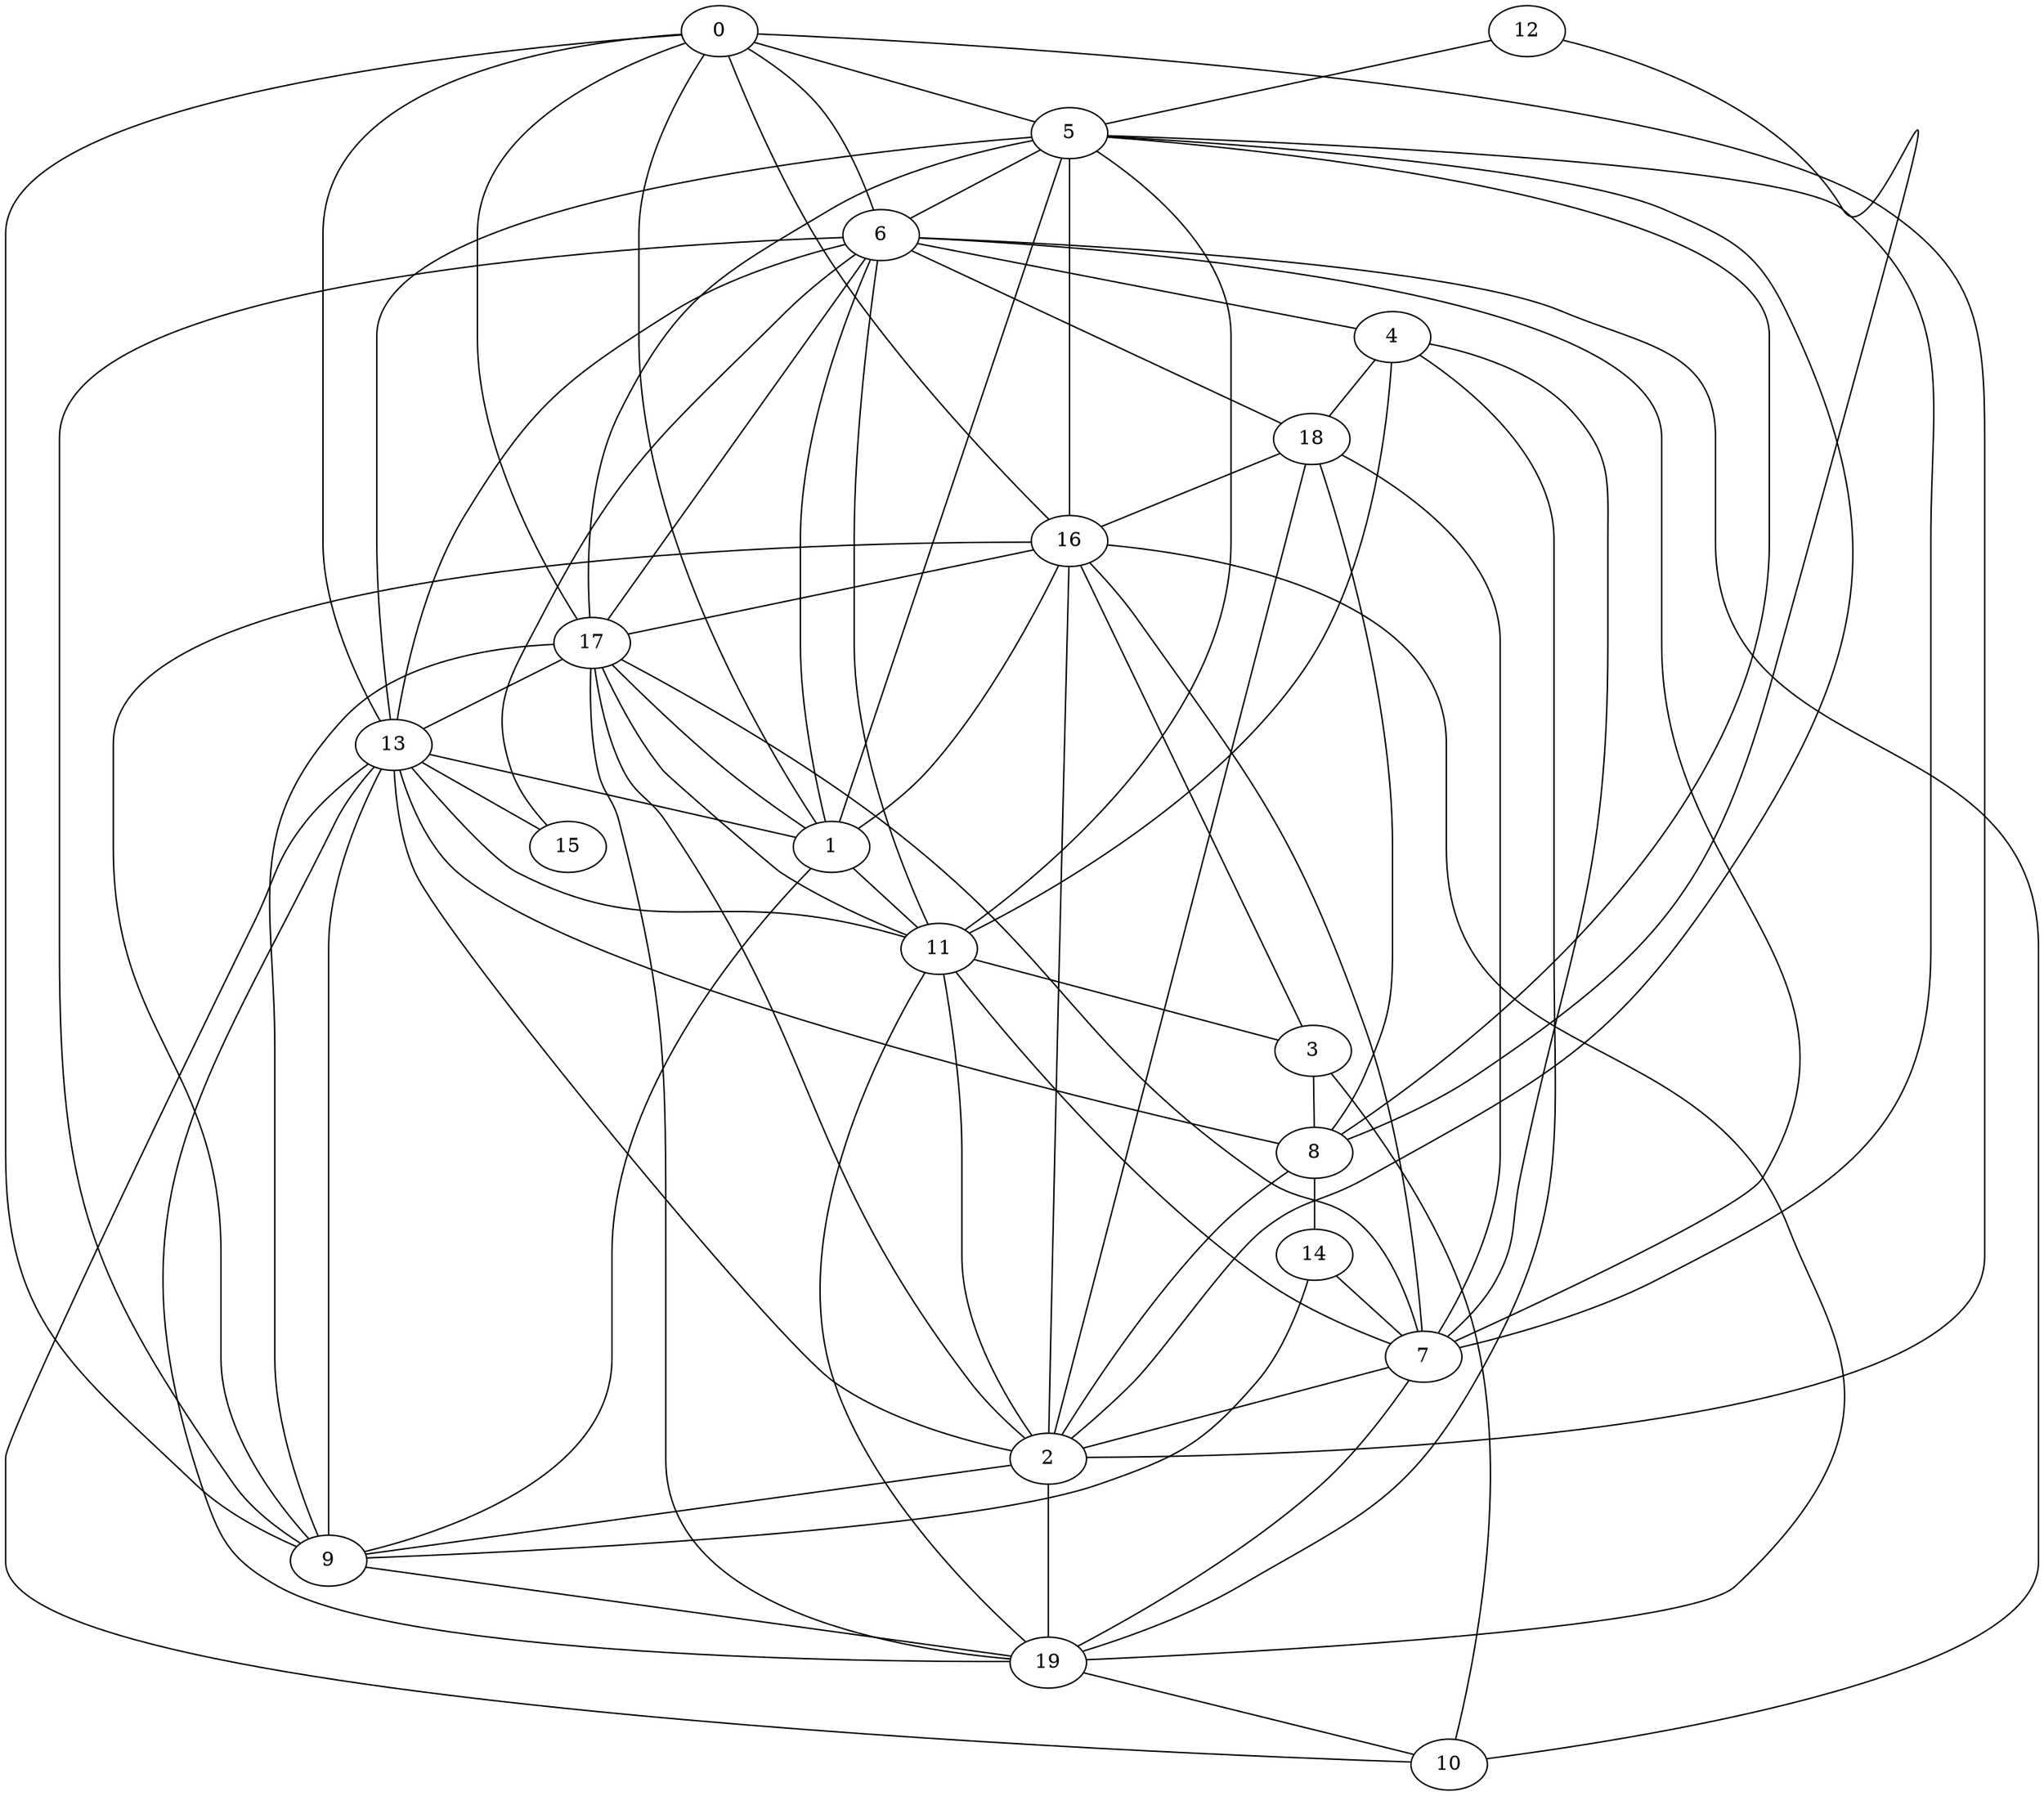 graph G {
0;
1;
2;
3;
4;
5;
6;
7;
8;
9;
10;
11;
12;
13;
14;
15;
16;
17;
18;
19;
10--13 ;
3--16 ;
12--8 ;
11--19 ;
3--10 ;
11--3 ;
12--5 ;
6--15 ;
8--18 ;
3--8 ;
16--17 ;
19--17 ;
13--8 ;
2--19 ;
17--5 ;
9--13 ;
19--10 ;
18--16 ;
13--15 ;
8--5 ;
13--11 ;
19--4 ;
8--14 ;
6--10 ;
4--18 ;
8--2 ;
0--5 ;
6--18 ;
16--7 ;
14--9 ;
5--13 ;
2--16 ;
1--16 ;
9--1 ;
16--5 ;
19--13 ;
2--17 ;
7--17 ;
6--4 ;
2--5 ;
7--4 ;
9--0 ;
11--4 ;
17--1 ;
14--7 ;
7--5 ;
2--0 ;
7--18 ;
2--18 ;
13--6 ;
11--6 ;
0--6 ;
11--17 ;
7--11 ;
7--2 ;
2--9 ;
7--6 ;
17--0 ;
17--13 ;
7--19 ;
16--9 ;
2--13 ;
2--11 ;
17--9 ;
11--5 ;
1--11 ;
1--0 ;
19--16 ;
9--19 ;
5--6 ;
16--0 ;
6--17 ;
1--5 ;
13--1 ;
0--13 ;
9--6 ;
1--6 ;
}
